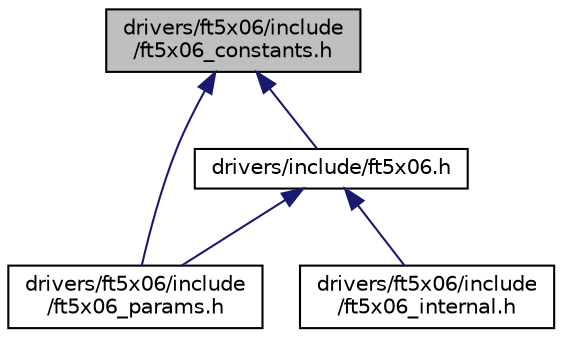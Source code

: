 digraph "drivers/ft5x06/include/ft5x06_constants.h"
{
 // LATEX_PDF_SIZE
  edge [fontname="Helvetica",fontsize="10",labelfontname="Helvetica",labelfontsize="10"];
  node [fontname="Helvetica",fontsize="10",shape=record];
  Node1 [label="drivers/ft5x06/include\l/ft5x06_constants.h",height=0.2,width=0.4,color="black", fillcolor="grey75", style="filled", fontcolor="black",tooltip="Internal register addresses, bitfields and constants."];
  Node1 -> Node2 [dir="back",color="midnightblue",fontsize="10",style="solid",fontname="Helvetica"];
  Node2 [label="drivers/ft5x06/include\l/ft5x06_params.h",height=0.2,width=0.4,color="black", fillcolor="white", style="filled",URL="$ft5x06__params_8h.html",tooltip="Default configuration."];
  Node1 -> Node3 [dir="back",color="midnightblue",fontsize="10",style="solid",fontname="Helvetica"];
  Node3 [label="drivers/include/ft5x06.h",height=0.2,width=0.4,color="black", fillcolor="white", style="filled",URL="$ft5x06_8h.html",tooltip=" "];
  Node3 -> Node4 [dir="back",color="midnightblue",fontsize="10",style="solid",fontname="Helvetica"];
  Node4 [label="drivers/ft5x06/include\l/ft5x06_internal.h",height=0.2,width=0.4,color="black", fillcolor="white", style="filled",URL="$ft5x06__internal_8h.html",tooltip="FT5X06 internal functions."];
  Node3 -> Node2 [dir="back",color="midnightblue",fontsize="10",style="solid",fontname="Helvetica"];
}
